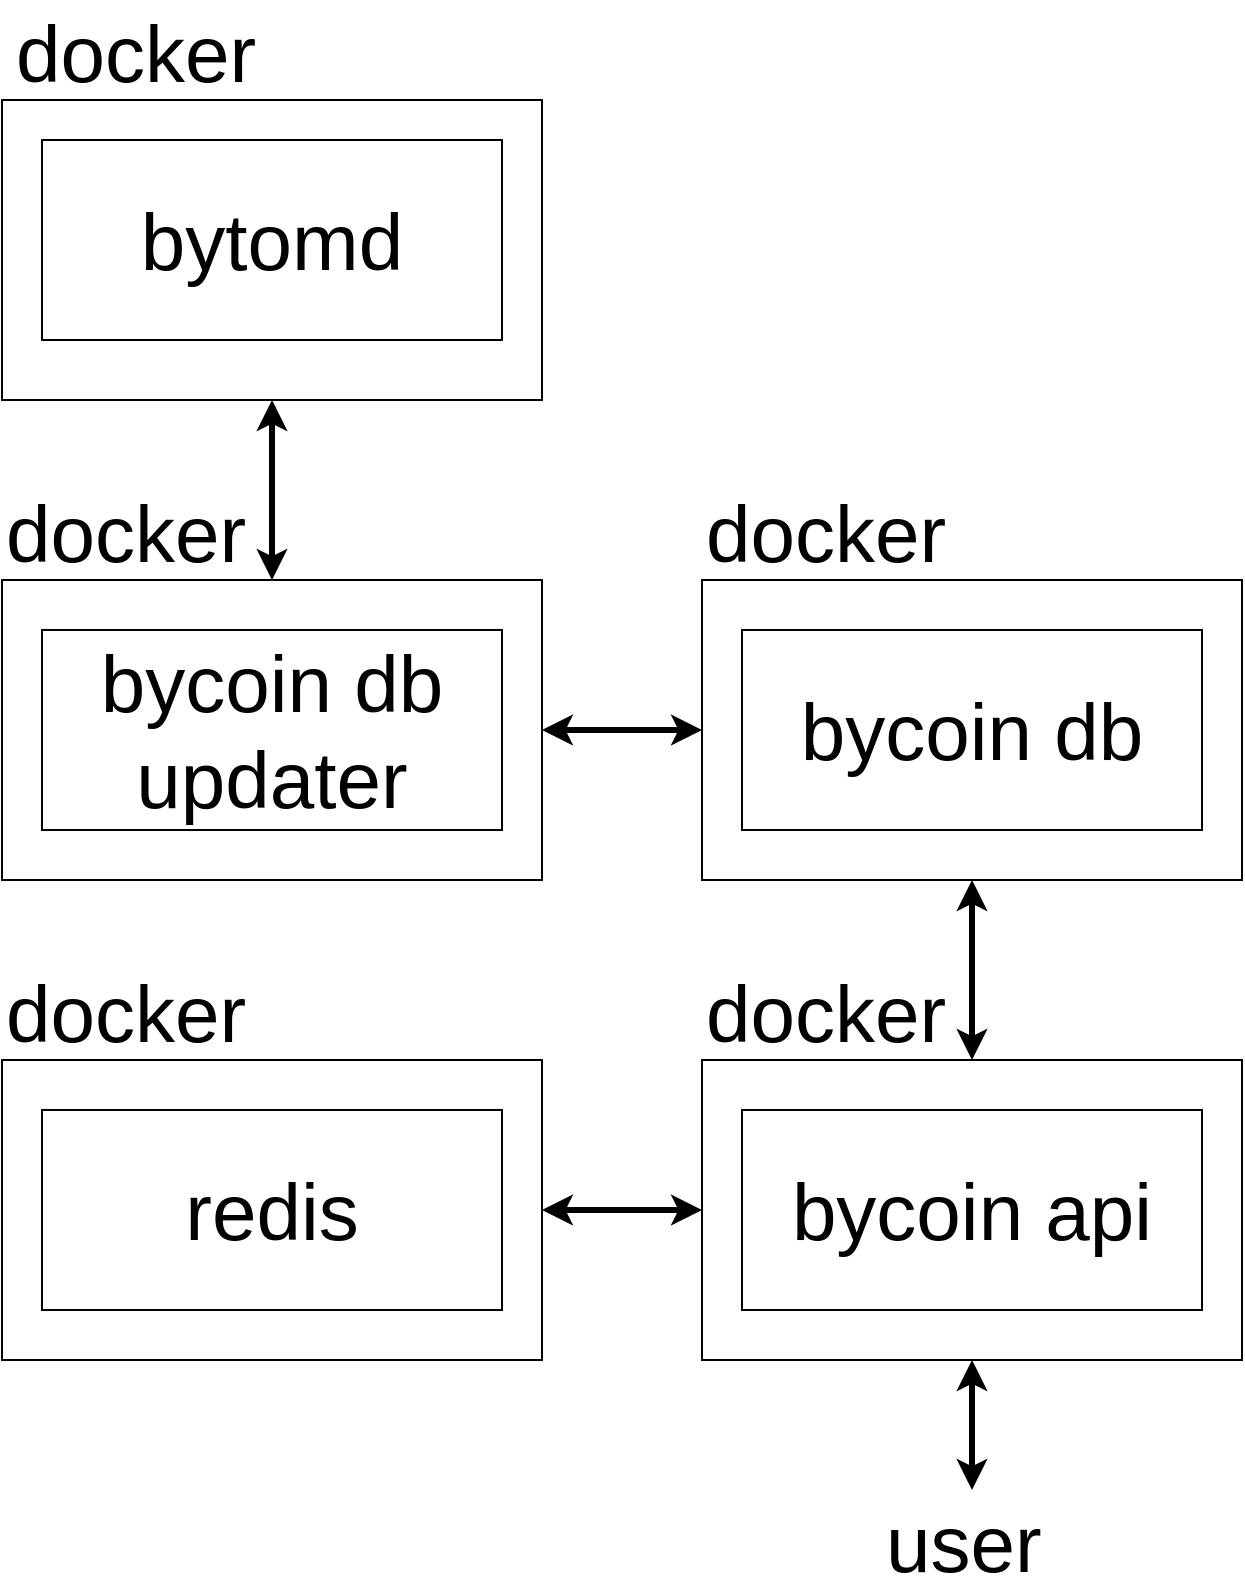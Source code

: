 <mxfile version="10.6.3" type="device"><diagram id="MKzJkDbxpXPsNaMTHW1L" name="Page-1"><mxGraphModel dx="1327" dy="827" grid="1" gridSize="10" guides="1" tooltips="1" connect="1" arrows="1" fold="1" page="1" pageScale="1" pageWidth="850" pageHeight="1100" math="0" shadow="0"><root><mxCell id="0"/><mxCell id="1" parent="0"/><mxCell id="nndOIvd4ZRAvNN0QQeUG-7" style="edgeStyle=none;rounded=0;orthogonalLoop=1;jettySize=auto;html=1;startArrow=classic;startFill=1;strokeColor=#000000;strokeWidth=3;fontSize=40;" parent="1" source="nndOIvd4ZRAvNN0QQeUG-1" target="nndOIvd4ZRAvNN0QQeUG-4" edge="1"><mxGeometry relative="1" as="geometry"/></mxCell><mxCell id="nndOIvd4ZRAvNN0QQeUG-1" value="" style="rounded=0;whiteSpace=wrap;html=1;" parent="1" vertex="1"><mxGeometry x="20" y="60" width="270" height="150" as="geometry"/></mxCell><mxCell id="nndOIvd4ZRAvNN0QQeUG-2" value="bytomd" style="rounded=0;whiteSpace=wrap;html=1;fontSize=40;" parent="1" vertex="1"><mxGeometry x="40" y="80" width="230" height="100" as="geometry"/></mxCell><mxCell id="nndOIvd4ZRAvNN0QQeUG-3" value="docker" style="text;html=1;resizable=0;points=[];autosize=1;align=left;verticalAlign=top;spacingTop=-4;fontSize=40;" parent="1" vertex="1"><mxGeometry x="25" y="10" width="140" height="50" as="geometry"/></mxCell><mxCell id="nndOIvd4ZRAvNN0QQeUG-11" style="edgeStyle=none;rounded=0;orthogonalLoop=1;jettySize=auto;html=1;exitX=1;exitY=0.5;exitDx=0;exitDy=0;entryX=0;entryY=0.5;entryDx=0;entryDy=0;startArrow=classic;startFill=1;strokeColor=#000000;strokeWidth=3;fontSize=40;" parent="1" source="nndOIvd4ZRAvNN0QQeUG-4" target="nndOIvd4ZRAvNN0QQeUG-8" edge="1"><mxGeometry relative="1" as="geometry"/></mxCell><mxCell id="nndOIvd4ZRAvNN0QQeUG-4" value="" style="rounded=0;whiteSpace=wrap;html=1;" parent="1" vertex="1"><mxGeometry x="20" y="300" width="270" height="150" as="geometry"/></mxCell><mxCell id="nndOIvd4ZRAvNN0QQeUG-5" value="bycoin db updater" style="rounded=0;whiteSpace=wrap;html=1;fontSize=40;" parent="1" vertex="1"><mxGeometry x="40" y="325" width="230" height="100" as="geometry"/></mxCell><mxCell id="nndOIvd4ZRAvNN0QQeUG-6" value="docker" style="text;html=1;resizable=0;points=[];autosize=1;align=left;verticalAlign=top;spacingTop=-4;fontSize=40;" parent="1" vertex="1"><mxGeometry x="20" y="250" width="140" height="50" as="geometry"/></mxCell><mxCell id="nndOIvd4ZRAvNN0QQeUG-19" style="edgeStyle=none;rounded=0;orthogonalLoop=1;jettySize=auto;html=1;startArrow=classic;startFill=1;strokeColor=#000000;strokeWidth=3;fontSize=40;" parent="1" source="nndOIvd4ZRAvNN0QQeUG-8" target="nndOIvd4ZRAvNN0QQeUG-12" edge="1"><mxGeometry relative="1" as="geometry"/></mxCell><mxCell id="nndOIvd4ZRAvNN0QQeUG-8" value="" style="rounded=0;whiteSpace=wrap;html=1;" parent="1" vertex="1"><mxGeometry x="370" y="300" width="270" height="150" as="geometry"/></mxCell><mxCell id="nndOIvd4ZRAvNN0QQeUG-9" value="bycoin db" style="rounded=0;whiteSpace=wrap;html=1;fontSize=40;" parent="1" vertex="1"><mxGeometry x="390" y="325" width="230" height="100" as="geometry"/></mxCell><mxCell id="nndOIvd4ZRAvNN0QQeUG-10" value="docker" style="text;html=1;resizable=0;points=[];autosize=1;align=left;verticalAlign=top;spacingTop=-4;fontSize=40;" parent="1" vertex="1"><mxGeometry x="370" y="250" width="140" height="50" as="geometry"/></mxCell><mxCell id="nndOIvd4ZRAvNN0QQeUG-12" value="" style="rounded=0;whiteSpace=wrap;html=1;" parent="1" vertex="1"><mxGeometry x="370" y="540" width="270" height="150" as="geometry"/></mxCell><mxCell id="nndOIvd4ZRAvNN0QQeUG-13" value="bycoin api" style="rounded=0;whiteSpace=wrap;html=1;fontSize=40;" parent="1" vertex="1"><mxGeometry x="390" y="565" width="230" height="100" as="geometry"/></mxCell><mxCell id="nndOIvd4ZRAvNN0QQeUG-14" value="docker" style="text;html=1;resizable=0;points=[];autosize=1;align=left;verticalAlign=top;spacingTop=-4;fontSize=40;" parent="1" vertex="1"><mxGeometry x="370" y="490" width="140" height="50" as="geometry"/></mxCell><mxCell id="nndOIvd4ZRAvNN0QQeUG-18" style="edgeStyle=none;rounded=0;orthogonalLoop=1;jettySize=auto;html=1;exitX=1;exitY=0.5;exitDx=0;exitDy=0;entryX=0;entryY=0.5;entryDx=0;entryDy=0;startArrow=classic;startFill=1;strokeColor=#000000;strokeWidth=3;fontSize=40;" parent="1" source="nndOIvd4ZRAvNN0QQeUG-15" target="nndOIvd4ZRAvNN0QQeUG-12" edge="1"><mxGeometry relative="1" as="geometry"/></mxCell><mxCell id="nndOIvd4ZRAvNN0QQeUG-15" value="" style="rounded=0;whiteSpace=wrap;html=1;" parent="1" vertex="1"><mxGeometry x="20" y="540" width="270" height="150" as="geometry"/></mxCell><mxCell id="nndOIvd4ZRAvNN0QQeUG-16" value="redis" style="rounded=0;whiteSpace=wrap;html=1;fontSize=40;" parent="1" vertex="1"><mxGeometry x="40" y="565" width="230" height="100" as="geometry"/></mxCell><mxCell id="nndOIvd4ZRAvNN0QQeUG-17" value="docker" style="text;html=1;resizable=0;points=[];autosize=1;align=left;verticalAlign=top;spacingTop=-4;fontSize=40;" parent="1" vertex="1"><mxGeometry x="20" y="490" width="140" height="50" as="geometry"/></mxCell><mxCell id="nndOIvd4ZRAvNN0QQeUG-21" style="edgeStyle=none;rounded=0;orthogonalLoop=1;jettySize=auto;html=1;entryX=0.5;entryY=1;entryDx=0;entryDy=0;startArrow=classic;startFill=1;strokeColor=#000000;strokeWidth=3;fontSize=40;endArrow=classic;endFill=1;" parent="1" source="nndOIvd4ZRAvNN0QQeUG-20" target="nndOIvd4ZRAvNN0QQeUG-12" edge="1"><mxGeometry relative="1" as="geometry"/></mxCell><mxCell id="nndOIvd4ZRAvNN0QQeUG-20" value="user" style="text;html=1;resizable=0;points=[];autosize=1;align=left;verticalAlign=top;spacingTop=-4;fontSize=40;" parent="1" vertex="1"><mxGeometry x="460" y="755" width="90" height="50" as="geometry"/></mxCell></root></mxGraphModel></diagram></mxfile>